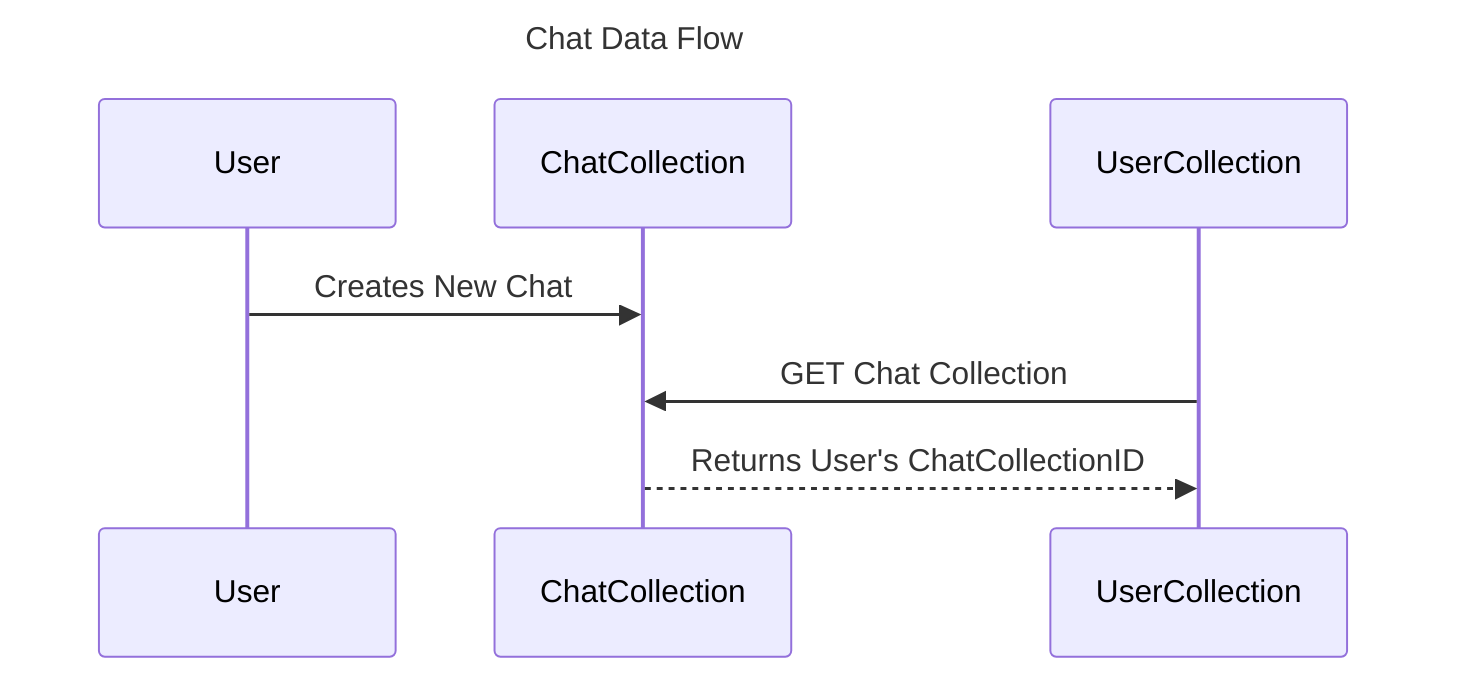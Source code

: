 ---
title: Chat Data Flow
---

sequenceDiagram
    User->>ChatCollection: Creates New Chat
    UserCollection->>ChatCollection: GET Chat Collection
    ChatCollection-->>UserCollection: Returns User's ChatCollectionID